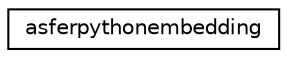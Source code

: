 digraph "Graphical Class Hierarchy"
{
 // LATEX_PDF_SIZE
  edge [fontname="Helvetica",fontsize="10",labelfontname="Helvetica",labelfontsize="10"];
  node [fontname="Helvetica",fontsize="10",shape=record];
  rankdir="LR";
  Node0 [label="asferpythonembedding",height=0.2,width=0.4,color="black", fillcolor="white", style="filled",URL="$classasferpythonembedding.html",tooltip=" "];
}
